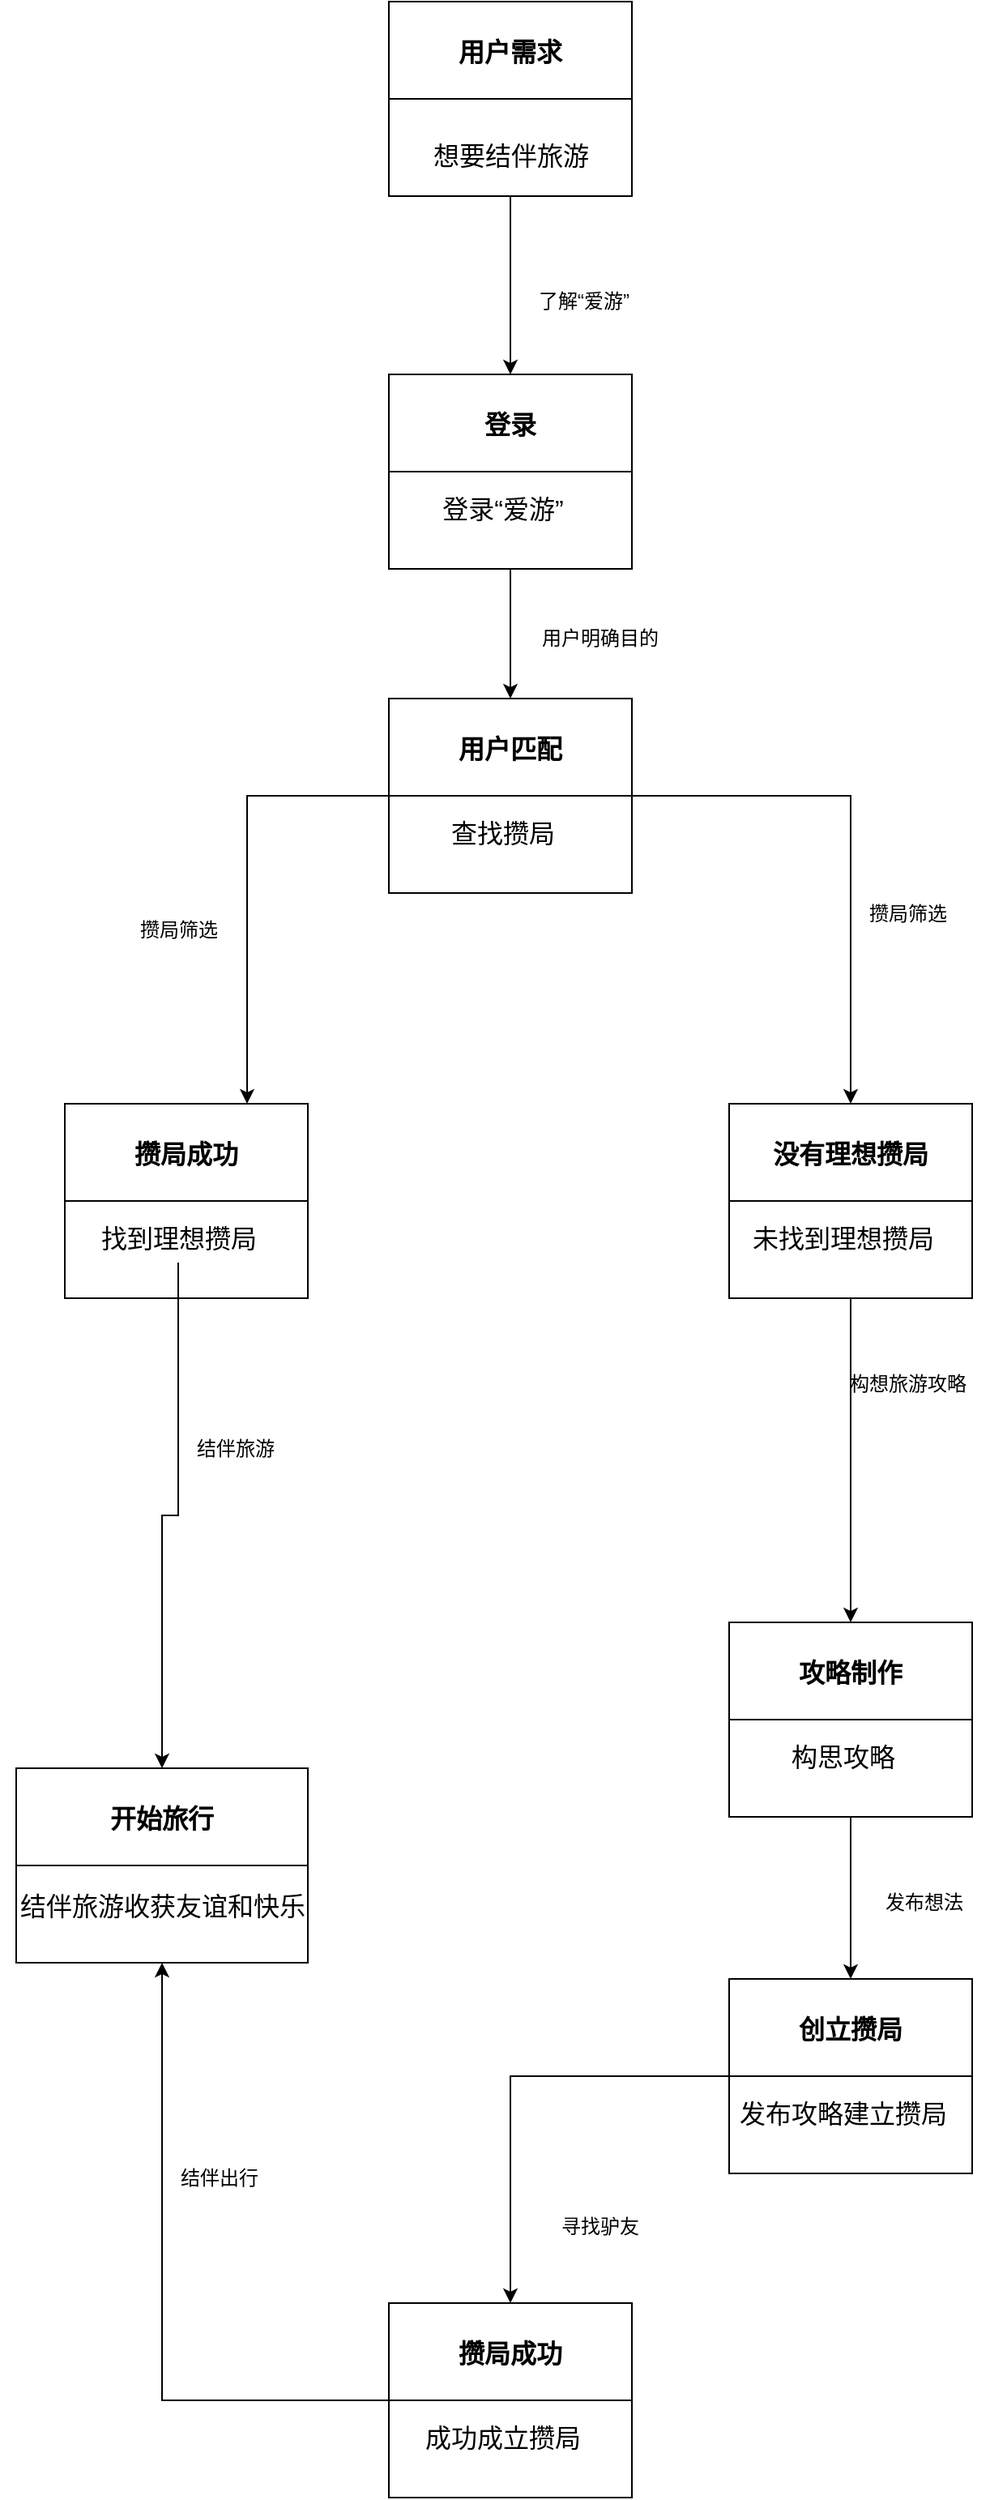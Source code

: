 <mxfile version="22.1.0" type="device">
  <diagram name="第 1 页" id="eLo1M40829DFhcDeCd4r">
    <mxGraphModel dx="1002" dy="577" grid="1" gridSize="10" guides="1" tooltips="1" connect="1" arrows="1" fold="1" page="1" pageScale="1" pageWidth="827" pageHeight="1169" math="0" shadow="0">
      <root>
        <mxCell id="0" />
        <mxCell id="1" parent="0" />
        <mxCell id="AVkclaV6aCcv9P6x20m1-24" style="edgeStyle=orthogonalEdgeStyle;rounded=0;orthogonalLoop=1;jettySize=auto;html=1;fontSize=16;" edge="1" parent="1" source="AVkclaV6aCcv9P6x20m1-1" target="AVkclaV6aCcv9P6x20m1-5">
          <mxGeometry relative="1" as="geometry" />
        </mxCell>
        <mxCell id="AVkclaV6aCcv9P6x20m1-1" value="用户需求" style="swimlane;startSize=60;fontSize=16;" vertex="1" parent="1">
          <mxGeometry x="310" y="200" width="150" height="120" as="geometry" />
        </mxCell>
        <mxCell id="AVkclaV6aCcv9P6x20m1-4" value="想要结伴旅游" style="text;html=1;align=center;verticalAlign=middle;resizable=0;points=[];autosize=1;strokeColor=none;fillColor=none;fontSize=16;" vertex="1" parent="AVkclaV6aCcv9P6x20m1-1">
          <mxGeometry x="15" y="80" width="120" height="30" as="geometry" />
        </mxCell>
        <mxCell id="AVkclaV6aCcv9P6x20m1-25" style="edgeStyle=orthogonalEdgeStyle;rounded=0;orthogonalLoop=1;jettySize=auto;html=1;fontSize=16;" edge="1" parent="1" source="AVkclaV6aCcv9P6x20m1-5" target="AVkclaV6aCcv9P6x20m1-8">
          <mxGeometry relative="1" as="geometry" />
        </mxCell>
        <mxCell id="AVkclaV6aCcv9P6x20m1-5" value="登录" style="swimlane;startSize=60;fontSize=16;" vertex="1" parent="1">
          <mxGeometry x="310" y="430" width="150" height="120" as="geometry" />
        </mxCell>
        <mxCell id="AVkclaV6aCcv9P6x20m1-7" value="登录“爱游”" style="text;html=1;align=center;verticalAlign=middle;resizable=0;points=[];autosize=1;strokeColor=none;fillColor=none;fontSize=16;" vertex="1" parent="1">
          <mxGeometry x="330" y="498" width="100" height="30" as="geometry" />
        </mxCell>
        <mxCell id="AVkclaV6aCcv9P6x20m1-26" style="edgeStyle=orthogonalEdgeStyle;rounded=0;orthogonalLoop=1;jettySize=auto;html=1;entryX=0.75;entryY=0;entryDx=0;entryDy=0;fontSize=16;" edge="1" parent="1" source="AVkclaV6aCcv9P6x20m1-8" target="AVkclaV6aCcv9P6x20m1-10">
          <mxGeometry relative="1" as="geometry" />
        </mxCell>
        <mxCell id="AVkclaV6aCcv9P6x20m1-27" style="edgeStyle=orthogonalEdgeStyle;rounded=0;orthogonalLoop=1;jettySize=auto;html=1;fontSize=16;" edge="1" parent="1" source="AVkclaV6aCcv9P6x20m1-8" target="AVkclaV6aCcv9P6x20m1-12">
          <mxGeometry relative="1" as="geometry" />
        </mxCell>
        <mxCell id="AVkclaV6aCcv9P6x20m1-8" value="用户匹配" style="swimlane;startSize=60;fontSize=16;" vertex="1" parent="1">
          <mxGeometry x="310" y="630" width="150" height="120" as="geometry" />
        </mxCell>
        <mxCell id="AVkclaV6aCcv9P6x20m1-9" value="查找攒局" style="text;html=1;align=center;verticalAlign=middle;resizable=0;points=[];autosize=1;strokeColor=none;fillColor=none;fontSize=16;" vertex="1" parent="1">
          <mxGeometry x="335" y="698" width="90" height="30" as="geometry" />
        </mxCell>
        <mxCell id="AVkclaV6aCcv9P6x20m1-10" value="攒局成功" style="swimlane;startSize=60;fontSize=16;" vertex="1" parent="1">
          <mxGeometry x="110" y="880" width="150" height="120" as="geometry" />
        </mxCell>
        <mxCell id="AVkclaV6aCcv9P6x20m1-33" style="edgeStyle=orthogonalEdgeStyle;rounded=0;orthogonalLoop=1;jettySize=auto;html=1;entryX=0.5;entryY=0;entryDx=0;entryDy=0;fontSize=16;" edge="1" parent="1" source="AVkclaV6aCcv9P6x20m1-11" target="AVkclaV6aCcv9P6x20m1-14">
          <mxGeometry relative="1" as="geometry" />
        </mxCell>
        <mxCell id="AVkclaV6aCcv9P6x20m1-11" value="找到理想攒局" style="text;html=1;align=center;verticalAlign=middle;resizable=0;points=[];autosize=1;strokeColor=none;fillColor=none;fontSize=16;" vertex="1" parent="1">
          <mxGeometry x="120" y="948" width="120" height="30" as="geometry" />
        </mxCell>
        <mxCell id="AVkclaV6aCcv9P6x20m1-34" style="edgeStyle=orthogonalEdgeStyle;rounded=0;orthogonalLoop=1;jettySize=auto;html=1;fontSize=16;" edge="1" parent="1" source="AVkclaV6aCcv9P6x20m1-12" target="AVkclaV6aCcv9P6x20m1-16">
          <mxGeometry relative="1" as="geometry" />
        </mxCell>
        <mxCell id="AVkclaV6aCcv9P6x20m1-12" value="没有理想攒局" style="swimlane;startSize=60;fontSize=16;" vertex="1" parent="1">
          <mxGeometry x="520" y="880" width="150" height="120" as="geometry" />
        </mxCell>
        <mxCell id="AVkclaV6aCcv9P6x20m1-13" value="未找到理想攒局" style="text;html=1;align=center;verticalAlign=middle;resizable=0;points=[];autosize=1;strokeColor=none;fillColor=none;fontSize=16;" vertex="1" parent="1">
          <mxGeometry x="520" y="948" width="140" height="30" as="geometry" />
        </mxCell>
        <mxCell id="AVkclaV6aCcv9P6x20m1-14" value="开始旅行" style="swimlane;startSize=60;fontSize=16;" vertex="1" parent="1">
          <mxGeometry x="80" y="1290" width="180" height="120" as="geometry" />
        </mxCell>
        <mxCell id="AVkclaV6aCcv9P6x20m1-15" value="结伴旅游收获友谊和快乐" style="text;html=1;align=center;verticalAlign=middle;resizable=0;points=[];autosize=1;strokeColor=none;fillColor=none;fontSize=16;" vertex="1" parent="AVkclaV6aCcv9P6x20m1-14">
          <mxGeometry x="-10" y="70" width="200" height="30" as="geometry" />
        </mxCell>
        <mxCell id="AVkclaV6aCcv9P6x20m1-35" style="edgeStyle=orthogonalEdgeStyle;rounded=0;orthogonalLoop=1;jettySize=auto;html=1;entryX=0.5;entryY=0;entryDx=0;entryDy=0;fontSize=16;" edge="1" parent="1" source="AVkclaV6aCcv9P6x20m1-16" target="AVkclaV6aCcv9P6x20m1-19">
          <mxGeometry relative="1" as="geometry" />
        </mxCell>
        <mxCell id="AVkclaV6aCcv9P6x20m1-16" value="攻略制作" style="swimlane;startSize=60;fontSize=16;" vertex="1" parent="1">
          <mxGeometry x="520" y="1200" width="150" height="120" as="geometry" />
        </mxCell>
        <mxCell id="AVkclaV6aCcv9P6x20m1-18" value="构思攻略" style="text;html=1;align=center;verticalAlign=middle;resizable=0;points=[];autosize=1;strokeColor=none;fillColor=none;fontSize=16;" vertex="1" parent="1">
          <mxGeometry x="545" y="1268" width="90" height="30" as="geometry" />
        </mxCell>
        <mxCell id="AVkclaV6aCcv9P6x20m1-36" style="edgeStyle=orthogonalEdgeStyle;rounded=0;orthogonalLoop=1;jettySize=auto;html=1;fontSize=16;" edge="1" parent="1" source="AVkclaV6aCcv9P6x20m1-19" target="AVkclaV6aCcv9P6x20m1-21">
          <mxGeometry relative="1" as="geometry" />
        </mxCell>
        <mxCell id="AVkclaV6aCcv9P6x20m1-19" value="创立攒局" style="swimlane;startSize=60;fontSize=16;" vertex="1" parent="1">
          <mxGeometry x="520" y="1420" width="150" height="120" as="geometry" />
        </mxCell>
        <mxCell id="AVkclaV6aCcv9P6x20m1-20" value="发布攻略建立攒局" style="text;html=1;align=center;verticalAlign=middle;resizable=0;points=[];autosize=1;strokeColor=none;fillColor=none;fontSize=16;" vertex="1" parent="1">
          <mxGeometry x="515" y="1488" width="150" height="30" as="geometry" />
        </mxCell>
        <mxCell id="AVkclaV6aCcv9P6x20m1-37" style="edgeStyle=orthogonalEdgeStyle;rounded=0;orthogonalLoop=1;jettySize=auto;html=1;entryX=0.5;entryY=1;entryDx=0;entryDy=0;fontSize=16;" edge="1" parent="1" source="AVkclaV6aCcv9P6x20m1-21" target="AVkclaV6aCcv9P6x20m1-14">
          <mxGeometry relative="1" as="geometry" />
        </mxCell>
        <mxCell id="AVkclaV6aCcv9P6x20m1-21" value="攒局成功" style="swimlane;startSize=60;fontSize=16;" vertex="1" parent="1">
          <mxGeometry x="310" y="1620" width="150" height="120" as="geometry" />
        </mxCell>
        <mxCell id="AVkclaV6aCcv9P6x20m1-22" value="成功成立攒局" style="text;html=1;align=center;verticalAlign=middle;resizable=0;points=[];autosize=1;strokeColor=none;fillColor=none;fontSize=16;" vertex="1" parent="1">
          <mxGeometry x="320" y="1688" width="120" height="30" as="geometry" />
        </mxCell>
        <mxCell id="AVkclaV6aCcv9P6x20m1-38" value="了解“爱游”" style="text;html=1;align=center;verticalAlign=middle;resizable=0;points=[];autosize=1;strokeColor=none;fillColor=none;" vertex="1" parent="1">
          <mxGeometry x="390" y="370" width="80" height="30" as="geometry" />
        </mxCell>
        <mxCell id="AVkclaV6aCcv9P6x20m1-39" value="用户明确目的" style="text;html=1;align=center;verticalAlign=middle;resizable=0;points=[];autosize=1;strokeColor=none;fillColor=none;" vertex="1" parent="1">
          <mxGeometry x="390" y="578" width="100" height="30" as="geometry" />
        </mxCell>
        <mxCell id="AVkclaV6aCcv9P6x20m1-40" value="攒局筛选" style="text;html=1;align=center;verticalAlign=middle;resizable=0;points=[];autosize=1;strokeColor=none;fillColor=none;" vertex="1" parent="1">
          <mxGeometry x="145" y="758" width="70" height="30" as="geometry" />
        </mxCell>
        <mxCell id="AVkclaV6aCcv9P6x20m1-41" value="攒局筛选" style="text;html=1;align=center;verticalAlign=middle;resizable=0;points=[];autosize=1;strokeColor=none;fillColor=none;" vertex="1" parent="1">
          <mxGeometry x="595" y="748" width="70" height="30" as="geometry" />
        </mxCell>
        <mxCell id="AVkclaV6aCcv9P6x20m1-42" value="结伴旅游" style="text;html=1;align=center;verticalAlign=middle;resizable=0;points=[];autosize=1;strokeColor=none;fillColor=none;" vertex="1" parent="1">
          <mxGeometry x="180" y="1078" width="70" height="30" as="geometry" />
        </mxCell>
        <mxCell id="AVkclaV6aCcv9P6x20m1-44" value="构想旅游攻略" style="text;html=1;align=center;verticalAlign=middle;resizable=0;points=[];autosize=1;strokeColor=none;fillColor=none;" vertex="1" parent="1">
          <mxGeometry x="580" y="1038" width="100" height="30" as="geometry" />
        </mxCell>
        <mxCell id="AVkclaV6aCcv9P6x20m1-45" value="发布想法" style="text;html=1;align=center;verticalAlign=middle;resizable=0;points=[];autosize=1;strokeColor=none;fillColor=none;" vertex="1" parent="1">
          <mxGeometry x="605" y="1358" width="70" height="30" as="geometry" />
        </mxCell>
        <mxCell id="AVkclaV6aCcv9P6x20m1-46" value="寻找驴友" style="text;html=1;align=center;verticalAlign=middle;resizable=0;points=[];autosize=1;strokeColor=none;fillColor=none;" vertex="1" parent="1">
          <mxGeometry x="405" y="1558" width="70" height="30" as="geometry" />
        </mxCell>
        <mxCell id="AVkclaV6aCcv9P6x20m1-47" value="结伴出行" style="text;html=1;align=center;verticalAlign=middle;resizable=0;points=[];autosize=1;strokeColor=none;fillColor=none;" vertex="1" parent="1">
          <mxGeometry x="170" y="1528" width="70" height="30" as="geometry" />
        </mxCell>
      </root>
    </mxGraphModel>
  </diagram>
</mxfile>
